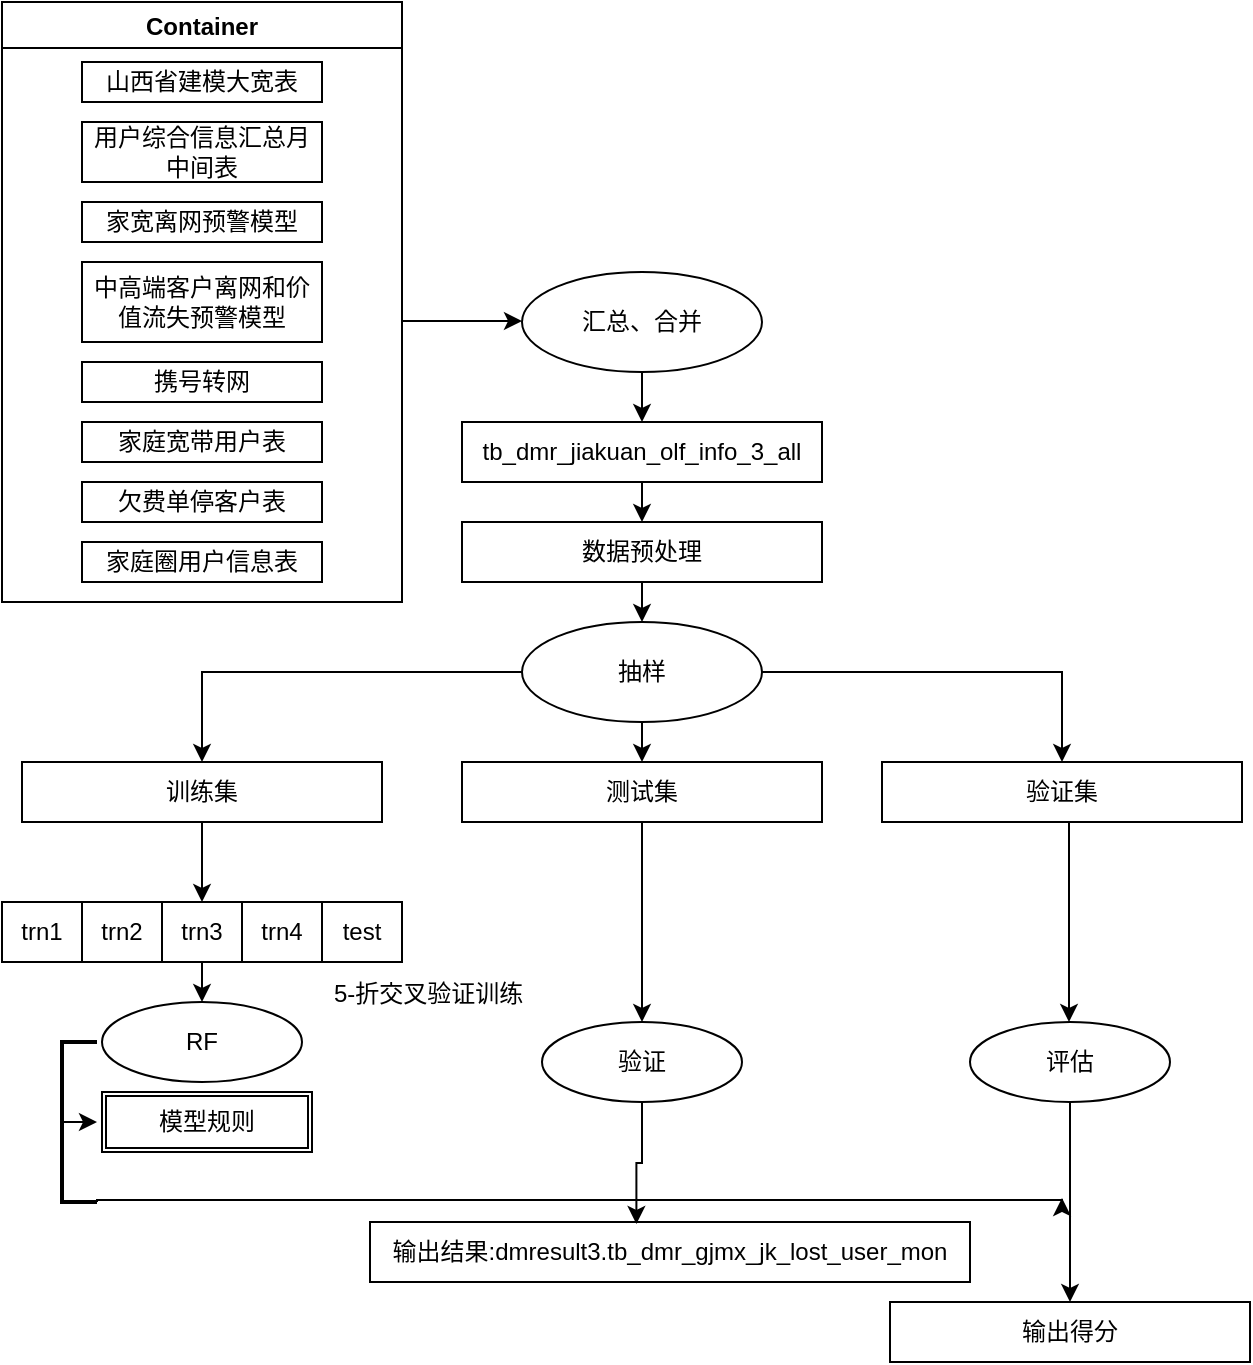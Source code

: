 <mxfile version="17.4.6" type="github">
  <diagram id="C5RBs43oDa-KdzZeNtuy" name="Page-1">
    <mxGraphModel dx="1695" dy="492" grid="1" gridSize="10" guides="1" tooltips="1" connect="1" arrows="1" fold="1" page="1" pageScale="1" pageWidth="827" pageHeight="1169" math="0" shadow="0">
      <root>
        <mxCell id="WIyWlLk6GJQsqaUBKTNV-0" />
        <mxCell id="WIyWlLk6GJQsqaUBKTNV-1" parent="WIyWlLk6GJQsqaUBKTNV-0" />
        <mxCell id="9xgiGDTQeDfuc2FrEo8u-0" value="山西省建模大宽表" style="rounded=0;whiteSpace=wrap;html=1;" parent="WIyWlLk6GJQsqaUBKTNV-1" vertex="1">
          <mxGeometry x="-30" y="40" width="120" height="20" as="geometry" />
        </mxCell>
        <mxCell id="9xgiGDTQeDfuc2FrEo8u-1" value="用户综合信息汇总月中间表" style="rounded=0;whiteSpace=wrap;html=1;" parent="WIyWlLk6GJQsqaUBKTNV-1" vertex="1">
          <mxGeometry x="-30" y="70" width="120" height="30" as="geometry" />
        </mxCell>
        <mxCell id="9xgiGDTQeDfuc2FrEo8u-2" value="家宽离网预警模型" style="rounded=0;whiteSpace=wrap;html=1;" parent="WIyWlLk6GJQsqaUBKTNV-1" vertex="1">
          <mxGeometry x="-30" y="110" width="120" height="20" as="geometry" />
        </mxCell>
        <mxCell id="9xgiGDTQeDfuc2FrEo8u-3" value="携号转网" style="rounded=0;whiteSpace=wrap;html=1;" parent="WIyWlLk6GJQsqaUBKTNV-1" vertex="1">
          <mxGeometry x="-30" y="190" width="120" height="20" as="geometry" />
        </mxCell>
        <mxCell id="9xgiGDTQeDfuc2FrEo8u-4" value="中高端客户离网和价值流失预警模型" style="rounded=0;whiteSpace=wrap;html=1;" parent="WIyWlLk6GJQsqaUBKTNV-1" vertex="1">
          <mxGeometry x="-30" y="140" width="120" height="40" as="geometry" />
        </mxCell>
        <mxCell id="9xgiGDTQeDfuc2FrEo8u-5" value="家庭宽带用户表" style="rounded=0;whiteSpace=wrap;html=1;" parent="WIyWlLk6GJQsqaUBKTNV-1" vertex="1">
          <mxGeometry x="-30" y="220" width="120" height="20" as="geometry" />
        </mxCell>
        <mxCell id="9xgiGDTQeDfuc2FrEo8u-6" value="欠费单停客户表" style="rounded=0;whiteSpace=wrap;html=1;" parent="WIyWlLk6GJQsqaUBKTNV-1" vertex="1">
          <mxGeometry x="-30" y="250" width="120" height="20" as="geometry" />
        </mxCell>
        <mxCell id="9xgiGDTQeDfuc2FrEo8u-7" value="家庭圈用户信息表" style="rounded=0;whiteSpace=wrap;html=1;" parent="WIyWlLk6GJQsqaUBKTNV-1" vertex="1">
          <mxGeometry x="-30" y="280" width="120" height="20" as="geometry" />
        </mxCell>
        <mxCell id="9xgiGDTQeDfuc2FrEo8u-14" value="" style="endArrow=classic;html=1;rounded=0;" parent="WIyWlLk6GJQsqaUBKTNV-1" edge="1">
          <mxGeometry width="50" height="50" relative="1" as="geometry">
            <mxPoint x="130" y="169.5" as="sourcePoint" />
            <mxPoint x="190" y="169.5" as="targetPoint" />
          </mxGeometry>
        </mxCell>
        <mxCell id="9xgiGDTQeDfuc2FrEo8u-16" value="tb_dmr_jiakuan_olf_info_3_all" style="rounded=0;whiteSpace=wrap;html=1;" parent="WIyWlLk6GJQsqaUBKTNV-1" vertex="1">
          <mxGeometry x="160" y="220" width="180" height="30" as="geometry" />
        </mxCell>
        <mxCell id="9xgiGDTQeDfuc2FrEo8u-19" value="汇总、合并" style="ellipse;whiteSpace=wrap;html=1;" parent="WIyWlLk6GJQsqaUBKTNV-1" vertex="1">
          <mxGeometry x="190" y="145" width="120" height="50" as="geometry" />
        </mxCell>
        <mxCell id="9xgiGDTQeDfuc2FrEo8u-22" value="数据预处理" style="rounded=0;whiteSpace=wrap;html=1;" parent="WIyWlLk6GJQsqaUBKTNV-1" vertex="1">
          <mxGeometry x="160" y="270" width="180" height="30" as="geometry" />
        </mxCell>
        <mxCell id="9xgiGDTQeDfuc2FrEo8u-25" value="测试集" style="rounded=0;whiteSpace=wrap;html=1;" parent="WIyWlLk6GJQsqaUBKTNV-1" vertex="1">
          <mxGeometry x="160" y="390" width="180" height="30" as="geometry" />
        </mxCell>
        <mxCell id="9xgiGDTQeDfuc2FrEo8u-26" value="抽样" style="ellipse;whiteSpace=wrap;html=1;" parent="WIyWlLk6GJQsqaUBKTNV-1" vertex="1">
          <mxGeometry x="190" y="320" width="120" height="50" as="geometry" />
        </mxCell>
        <mxCell id="9xgiGDTQeDfuc2FrEo8u-28" value="" style="edgeStyle=segmentEdgeStyle;endArrow=classic;html=1;rounded=0;exitX=1;exitY=0.5;exitDx=0;exitDy=0;entryX=0.5;entryY=0;entryDx=0;entryDy=0;" parent="WIyWlLk6GJQsqaUBKTNV-1" source="9xgiGDTQeDfuc2FrEo8u-26" target="9xgiGDTQeDfuc2FrEo8u-32" edge="1">
          <mxGeometry width="50" height="50" relative="1" as="geometry">
            <mxPoint x="390" y="350" as="sourcePoint" />
            <mxPoint x="440" y="430" as="targetPoint" />
          </mxGeometry>
        </mxCell>
        <mxCell id="9xgiGDTQeDfuc2FrEo8u-29" value="" style="edgeStyle=segmentEdgeStyle;endArrow=classic;html=1;rounded=0;exitX=0;exitY=0.5;exitDx=0;exitDy=0;entryX=0.5;entryY=0;entryDx=0;entryDy=0;" parent="WIyWlLk6GJQsqaUBKTNV-1" source="9xgiGDTQeDfuc2FrEo8u-26" target="9xgiGDTQeDfuc2FrEo8u-31" edge="1">
          <mxGeometry width="50" height="50" relative="1" as="geometry">
            <mxPoint x="100" y="390" as="sourcePoint" />
            <mxPoint x="30" y="435" as="targetPoint" />
          </mxGeometry>
        </mxCell>
        <mxCell id="9xgiGDTQeDfuc2FrEo8u-31" value="训练集" style="rounded=0;whiteSpace=wrap;html=1;" parent="WIyWlLk6GJQsqaUBKTNV-1" vertex="1">
          <mxGeometry x="-60" y="390" width="180" height="30" as="geometry" />
        </mxCell>
        <mxCell id="9xgiGDTQeDfuc2FrEo8u-32" value="验证集" style="rounded=0;whiteSpace=wrap;html=1;" parent="WIyWlLk6GJQsqaUBKTNV-1" vertex="1">
          <mxGeometry x="370" y="390" width="180" height="30" as="geometry" />
        </mxCell>
        <mxCell id="9xgiGDTQeDfuc2FrEo8u-33" value="RF" style="ellipse;whiteSpace=wrap;html=1;" parent="WIyWlLk6GJQsqaUBKTNV-1" vertex="1">
          <mxGeometry x="-20" y="510" width="100" height="40" as="geometry" />
        </mxCell>
        <mxCell id="9xgiGDTQeDfuc2FrEo8u-36" value="模型规则" style="shape=ext;double=1;rounded=0;whiteSpace=wrap;html=1;" parent="WIyWlLk6GJQsqaUBKTNV-1" vertex="1">
          <mxGeometry x="-20" y="555" width="105" height="30" as="geometry" />
        </mxCell>
        <mxCell id="9xgiGDTQeDfuc2FrEo8u-37" value="验证" style="ellipse;whiteSpace=wrap;html=1;" parent="WIyWlLk6GJQsqaUBKTNV-1" vertex="1">
          <mxGeometry x="200" y="520" width="100" height="40" as="geometry" />
        </mxCell>
        <mxCell id="9xgiGDTQeDfuc2FrEo8u-38" value="评估" style="ellipse;whiteSpace=wrap;html=1;" parent="WIyWlLk6GJQsqaUBKTNV-1" vertex="1">
          <mxGeometry x="414" y="520" width="100" height="40" as="geometry" />
        </mxCell>
        <mxCell id="9xgiGDTQeDfuc2FrEo8u-52" value="Container" style="swimlane;" parent="WIyWlLk6GJQsqaUBKTNV-1" vertex="1">
          <mxGeometry x="-70" y="10" width="200" height="300" as="geometry">
            <mxRectangle x="-70" y="10" width="90" height="23" as="alternateBounds" />
          </mxGeometry>
        </mxCell>
        <mxCell id="9xgiGDTQeDfuc2FrEo8u-53" value="" style="edgeStyle=elbowEdgeStyle;elbow=vertical;endArrow=classic;html=1;rounded=0;entryX=0.5;entryY=0;entryDx=0;entryDy=0;exitX=0.5;exitY=1;exitDx=0;exitDy=0;" parent="WIyWlLk6GJQsqaUBKTNV-1" source="9xgiGDTQeDfuc2FrEo8u-22" target="9xgiGDTQeDfuc2FrEo8u-26" edge="1">
          <mxGeometry width="50" height="50" relative="1" as="geometry">
            <mxPoint x="420" y="350" as="sourcePoint" />
            <mxPoint x="330" y="350" as="targetPoint" />
          </mxGeometry>
        </mxCell>
        <mxCell id="9xgiGDTQeDfuc2FrEo8u-54" value="" style="edgeStyle=elbowEdgeStyle;elbow=vertical;endArrow=classic;html=1;rounded=0;entryX=0.5;entryY=0;entryDx=0;entryDy=0;exitX=0.5;exitY=1;exitDx=0;exitDy=0;" parent="WIyWlLk6GJQsqaUBKTNV-1" source="9xgiGDTQeDfuc2FrEo8u-26" target="9xgiGDTQeDfuc2FrEo8u-25" edge="1">
          <mxGeometry width="50" height="50" relative="1" as="geometry">
            <mxPoint x="250" y="410" as="sourcePoint" />
            <mxPoint x="260" y="370" as="targetPoint" />
          </mxGeometry>
        </mxCell>
        <mxCell id="9xgiGDTQeDfuc2FrEo8u-56" value="" style="edgeStyle=elbowEdgeStyle;elbow=vertical;endArrow=classic;html=1;rounded=0;entryX=0.5;entryY=0;entryDx=0;entryDy=0;exitX=0.5;exitY=1;exitDx=0;exitDy=0;" parent="WIyWlLk6GJQsqaUBKTNV-1" source="9xgiGDTQeDfuc2FrEo8u-16" target="9xgiGDTQeDfuc2FrEo8u-22" edge="1">
          <mxGeometry width="50" height="50" relative="1" as="geometry">
            <mxPoint x="260" y="420" as="sourcePoint" />
            <mxPoint x="260" y="450" as="targetPoint" />
          </mxGeometry>
        </mxCell>
        <mxCell id="9xgiGDTQeDfuc2FrEo8u-57" value="" style="edgeStyle=elbowEdgeStyle;elbow=vertical;endArrow=classic;html=1;rounded=0;exitX=0.5;exitY=1;exitDx=0;exitDy=0;" parent="WIyWlLk6GJQsqaUBKTNV-1" source="9xgiGDTQeDfuc2FrEo8u-19" edge="1">
          <mxGeometry width="50" height="50" relative="1" as="geometry">
            <mxPoint x="260" y="275" as="sourcePoint" />
            <mxPoint x="250" y="220" as="targetPoint" />
          </mxGeometry>
        </mxCell>
        <mxCell id="9xgiGDTQeDfuc2FrEo8u-58" value="" style="edgeStyle=elbowEdgeStyle;elbow=vertical;endArrow=classic;html=1;rounded=0;exitX=0.5;exitY=1;exitDx=0;exitDy=0;entryX=0.5;entryY=0;entryDx=0;entryDy=0;" parent="WIyWlLk6GJQsqaUBKTNV-1" source="9xgiGDTQeDfuc2FrEo8u-38" target="9xgiGDTQeDfuc2FrEo8u-60" edge="1">
          <mxGeometry width="50" height="50" relative="1" as="geometry">
            <mxPoint x="260" y="380" as="sourcePoint" />
            <mxPoint x="464" y="600" as="targetPoint" />
          </mxGeometry>
        </mxCell>
        <mxCell id="9xgiGDTQeDfuc2FrEo8u-60" value="输出得分" style="rounded=0;whiteSpace=wrap;html=1;" parent="WIyWlLk6GJQsqaUBKTNV-1" vertex="1">
          <mxGeometry x="374" y="660" width="180" height="30" as="geometry" />
        </mxCell>
        <mxCell id="9xgiGDTQeDfuc2FrEo8u-61" value="" style="edgeStyle=segmentEdgeStyle;endArrow=classic;html=1;rounded=0;exitX=0.5;exitY=1;exitDx=0;exitDy=0;entryX=0.5;entryY=0;entryDx=0;entryDy=0;" parent="WIyWlLk6GJQsqaUBKTNV-1" source="9xgiGDTQeDfuc2FrEo8u-31" target="9xgiGDTQeDfuc2FrEo8u-65" edge="1">
          <mxGeometry width="50" height="50" relative="1" as="geometry">
            <mxPoint x="160" y="460" as="sourcePoint" />
            <mxPoint x="-5" y="460" as="targetPoint" />
          </mxGeometry>
        </mxCell>
        <mxCell id="9xgiGDTQeDfuc2FrEo8u-63" value="trn1" style="rounded=0;whiteSpace=wrap;html=1;" parent="WIyWlLk6GJQsqaUBKTNV-1" vertex="1">
          <mxGeometry x="-70" y="460" width="40" height="30" as="geometry" />
        </mxCell>
        <mxCell id="9xgiGDTQeDfuc2FrEo8u-64" value="trn2" style="rounded=0;whiteSpace=wrap;html=1;" parent="WIyWlLk6GJQsqaUBKTNV-1" vertex="1">
          <mxGeometry x="-30" y="460" width="40" height="30" as="geometry" />
        </mxCell>
        <mxCell id="9xgiGDTQeDfuc2FrEo8u-65" value="trn3" style="rounded=0;whiteSpace=wrap;html=1;" parent="WIyWlLk6GJQsqaUBKTNV-1" vertex="1">
          <mxGeometry x="10" y="460" width="40" height="30" as="geometry" />
        </mxCell>
        <mxCell id="9xgiGDTQeDfuc2FrEo8u-66" value="trn4" style="rounded=0;whiteSpace=wrap;html=1;" parent="WIyWlLk6GJQsqaUBKTNV-1" vertex="1">
          <mxGeometry x="50" y="460" width="40" height="30" as="geometry" />
        </mxCell>
        <mxCell id="9xgiGDTQeDfuc2FrEo8u-67" value="test" style="rounded=0;whiteSpace=wrap;html=1;" parent="WIyWlLk6GJQsqaUBKTNV-1" vertex="1">
          <mxGeometry x="90" y="460" width="40" height="30" as="geometry" />
        </mxCell>
        <mxCell id="9xgiGDTQeDfuc2FrEo8u-68" value="" style="edgeStyle=segmentEdgeStyle;endArrow=classic;html=1;rounded=0;exitX=0.5;exitY=1;exitDx=0;exitDy=0;entryX=0.5;entryY=0;entryDx=0;entryDy=0;" parent="WIyWlLk6GJQsqaUBKTNV-1" source="9xgiGDTQeDfuc2FrEo8u-65" target="9xgiGDTQeDfuc2FrEo8u-33" edge="1">
          <mxGeometry width="50" height="50" relative="1" as="geometry">
            <mxPoint x="40" y="430" as="sourcePoint" />
            <mxPoint x="40" y="470" as="targetPoint" />
          </mxGeometry>
        </mxCell>
        <mxCell id="9xgiGDTQeDfuc2FrEo8u-70" value="" style="strokeWidth=2;html=1;shape=mxgraph.flowchart.annotation_1;align=left;pointerEvents=1;" parent="WIyWlLk6GJQsqaUBKTNV-1" vertex="1">
          <mxGeometry x="-40" y="530" width="17.5" height="80" as="geometry" />
        </mxCell>
        <mxCell id="9xgiGDTQeDfuc2FrEo8u-72" value="5-折交叉验证训练" style="text;strokeColor=none;fillColor=none;align=left;verticalAlign=middle;spacingLeft=4;spacingRight=4;overflow=hidden;points=[[0,0.5],[1,0.5]];portConstraint=eastwest;rotatable=0;" parent="WIyWlLk6GJQsqaUBKTNV-1" vertex="1">
          <mxGeometry x="90" y="490" width="110" height="30" as="geometry" />
        </mxCell>
        <mxCell id="9xgiGDTQeDfuc2FrEo8u-73" value="输出结果:dmresult3.tb_dmr_gjmx_jk_lost_user_mon" style="rounded=0;whiteSpace=wrap;html=1;" parent="WIyWlLk6GJQsqaUBKTNV-1" vertex="1">
          <mxGeometry x="114" y="620" width="300" height="30" as="geometry" />
        </mxCell>
        <mxCell id="9xgiGDTQeDfuc2FrEo8u-74" value="" style="edgeStyle=elbowEdgeStyle;elbow=vertical;endArrow=classic;html=1;rounded=0;exitX=0.5;exitY=1;exitDx=0;exitDy=0;entryX=0.444;entryY=0.033;entryDx=0;entryDy=0;entryPerimeter=0;" parent="WIyWlLk6GJQsqaUBKTNV-1" source="9xgiGDTQeDfuc2FrEo8u-37" target="9xgiGDTQeDfuc2FrEo8u-73" edge="1">
          <mxGeometry width="50" height="50" relative="1" as="geometry">
            <mxPoint x="474" y="570" as="sourcePoint" />
            <mxPoint x="474" y="620" as="targetPoint" />
          </mxGeometry>
        </mxCell>
        <mxCell id="9xgiGDTQeDfuc2FrEo8u-75" value="" style="edgeStyle=elbowEdgeStyle;elbow=vertical;endArrow=classic;html=1;rounded=0;exitX=0;exitY=0.5;exitDx=0;exitDy=0;entryX=1;entryY=0.5;entryDx=0;entryDy=0;entryPerimeter=0;exitPerimeter=0;" parent="WIyWlLk6GJQsqaUBKTNV-1" source="9xgiGDTQeDfuc2FrEo8u-70" target="9xgiGDTQeDfuc2FrEo8u-70" edge="1">
          <mxGeometry width="50" height="50" relative="1" as="geometry">
            <mxPoint x="260" y="570" as="sourcePoint" />
            <mxPoint x="259.92" y="610.99" as="targetPoint" />
          </mxGeometry>
        </mxCell>
        <mxCell id="9xgiGDTQeDfuc2FrEo8u-76" value="" style="edgeStyle=elbowEdgeStyle;elbow=vertical;endArrow=classic;html=1;rounded=0;exitX=1;exitY=1;exitDx=0;exitDy=0;exitPerimeter=0;" parent="WIyWlLk6GJQsqaUBKTNV-1" source="9xgiGDTQeDfuc2FrEo8u-70" edge="1">
          <mxGeometry width="50" height="50" relative="1" as="geometry">
            <mxPoint x="260" y="570" as="sourcePoint" />
            <mxPoint x="460" y="608" as="targetPoint" />
          </mxGeometry>
        </mxCell>
        <mxCell id="9xgiGDTQeDfuc2FrEo8u-77" value="" style="edgeStyle=elbowEdgeStyle;elbow=vertical;endArrow=classic;html=1;rounded=0;entryX=0.5;entryY=0;entryDx=0;entryDy=0;exitX=0.5;exitY=1;exitDx=0;exitDy=0;" parent="WIyWlLk6GJQsqaUBKTNV-1" source="9xgiGDTQeDfuc2FrEo8u-25" target="9xgiGDTQeDfuc2FrEo8u-37" edge="1">
          <mxGeometry width="50" height="50" relative="1" as="geometry">
            <mxPoint x="260" y="380" as="sourcePoint" />
            <mxPoint x="260" y="400" as="targetPoint" />
          </mxGeometry>
        </mxCell>
        <mxCell id="9xgiGDTQeDfuc2FrEo8u-79" value="" style="edgeStyle=elbowEdgeStyle;elbow=vertical;endArrow=classic;html=1;rounded=0;entryX=0.5;entryY=0;entryDx=0;entryDy=0;exitX=0.5;exitY=1;exitDx=0;exitDy=0;" parent="WIyWlLk6GJQsqaUBKTNV-1" edge="1">
          <mxGeometry width="50" height="50" relative="1" as="geometry">
            <mxPoint x="463.5" y="420" as="sourcePoint" />
            <mxPoint x="463.5" y="520" as="targetPoint" />
          </mxGeometry>
        </mxCell>
      </root>
    </mxGraphModel>
  </diagram>
</mxfile>
